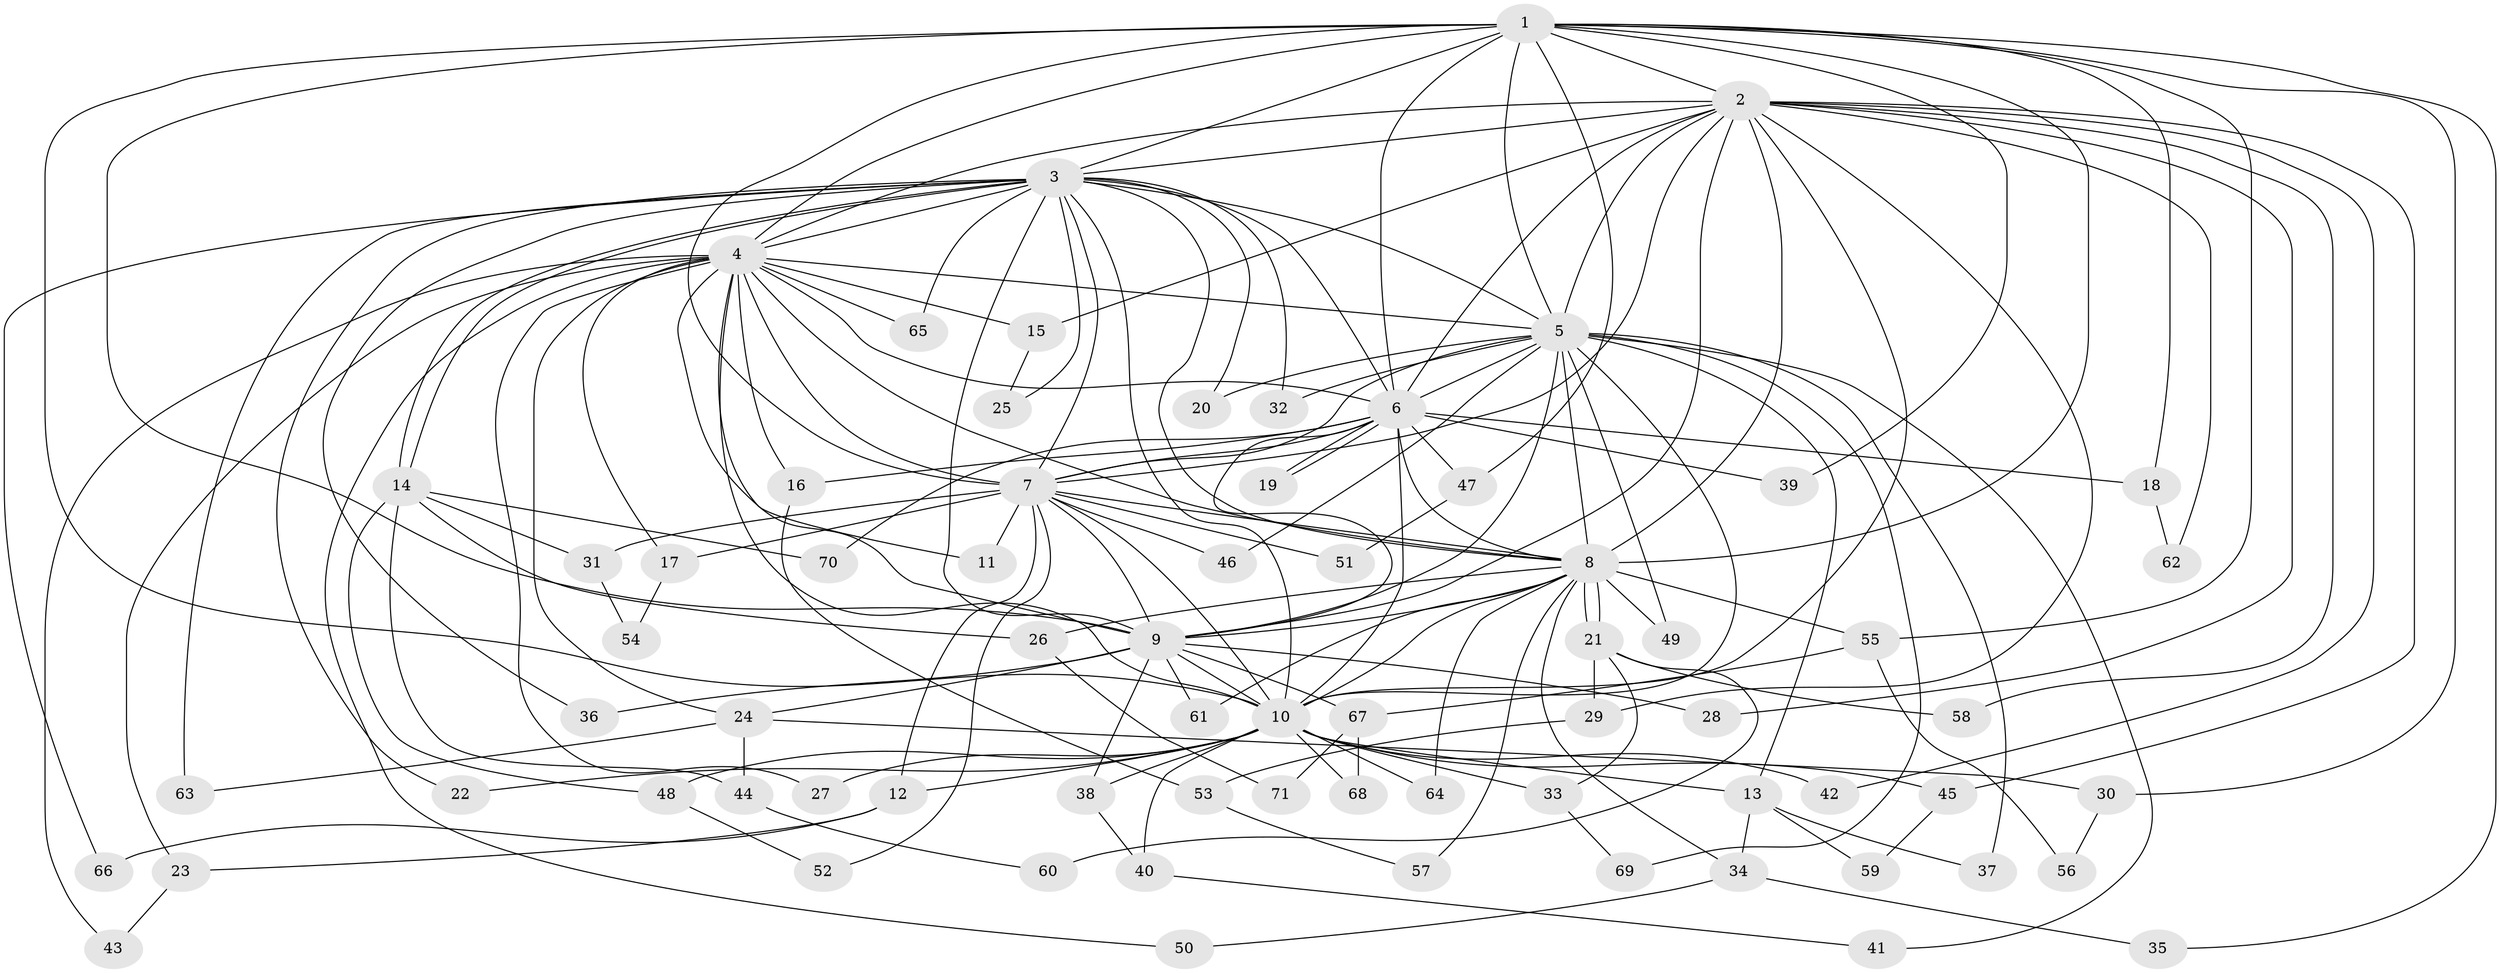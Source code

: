 // coarse degree distribution, {19: 0.038461538461538464, 20: 0.019230769230769232, 14: 0.019230769230769232, 13: 0.019230769230769232, 11: 0.019230769230769232, 16: 0.019230769230769232, 2: 0.46153846153846156, 4: 0.11538461538461539, 5: 0.038461538461538464, 8: 0.019230769230769232, 3: 0.21153846153846154, 1: 0.019230769230769232}
// Generated by graph-tools (version 1.1) at 2025/41/03/06/25 10:41:38]
// undirected, 71 vertices, 167 edges
graph export_dot {
graph [start="1"]
  node [color=gray90,style=filled];
  1;
  2;
  3;
  4;
  5;
  6;
  7;
  8;
  9;
  10;
  11;
  12;
  13;
  14;
  15;
  16;
  17;
  18;
  19;
  20;
  21;
  22;
  23;
  24;
  25;
  26;
  27;
  28;
  29;
  30;
  31;
  32;
  33;
  34;
  35;
  36;
  37;
  38;
  39;
  40;
  41;
  42;
  43;
  44;
  45;
  46;
  47;
  48;
  49;
  50;
  51;
  52;
  53;
  54;
  55;
  56;
  57;
  58;
  59;
  60;
  61;
  62;
  63;
  64;
  65;
  66;
  67;
  68;
  69;
  70;
  71;
  1 -- 2;
  1 -- 3;
  1 -- 4;
  1 -- 5;
  1 -- 6;
  1 -- 7;
  1 -- 8;
  1 -- 9;
  1 -- 10;
  1 -- 18;
  1 -- 30;
  1 -- 35;
  1 -- 39;
  1 -- 47;
  1 -- 55;
  2 -- 3;
  2 -- 4;
  2 -- 5;
  2 -- 6;
  2 -- 7;
  2 -- 8;
  2 -- 9;
  2 -- 10;
  2 -- 15;
  2 -- 28;
  2 -- 29;
  2 -- 42;
  2 -- 45;
  2 -- 58;
  2 -- 62;
  3 -- 4;
  3 -- 5;
  3 -- 6;
  3 -- 7;
  3 -- 8;
  3 -- 9;
  3 -- 10;
  3 -- 14;
  3 -- 14;
  3 -- 20;
  3 -- 22;
  3 -- 25;
  3 -- 32;
  3 -- 36;
  3 -- 63;
  3 -- 65;
  3 -- 66;
  4 -- 5;
  4 -- 6;
  4 -- 7;
  4 -- 8;
  4 -- 9;
  4 -- 10;
  4 -- 11;
  4 -- 15;
  4 -- 16;
  4 -- 17;
  4 -- 23;
  4 -- 24;
  4 -- 27;
  4 -- 43;
  4 -- 50;
  4 -- 65;
  5 -- 6;
  5 -- 7;
  5 -- 8;
  5 -- 9;
  5 -- 10;
  5 -- 13;
  5 -- 20;
  5 -- 32;
  5 -- 37;
  5 -- 41;
  5 -- 46;
  5 -- 49;
  5 -- 69;
  6 -- 7;
  6 -- 8;
  6 -- 9;
  6 -- 10;
  6 -- 16;
  6 -- 18;
  6 -- 19;
  6 -- 19;
  6 -- 39;
  6 -- 47;
  6 -- 70;
  7 -- 8;
  7 -- 9;
  7 -- 10;
  7 -- 11;
  7 -- 12;
  7 -- 17;
  7 -- 31;
  7 -- 46;
  7 -- 51;
  7 -- 52;
  8 -- 9;
  8 -- 10;
  8 -- 21;
  8 -- 21;
  8 -- 26;
  8 -- 34;
  8 -- 49;
  8 -- 55;
  8 -- 57;
  8 -- 61;
  8 -- 64;
  9 -- 10;
  9 -- 24;
  9 -- 28;
  9 -- 36;
  9 -- 38;
  9 -- 61;
  9 -- 67;
  10 -- 12;
  10 -- 13;
  10 -- 22;
  10 -- 27;
  10 -- 33;
  10 -- 38;
  10 -- 40;
  10 -- 42;
  10 -- 45;
  10 -- 48;
  10 -- 64;
  10 -- 68;
  12 -- 23;
  12 -- 66;
  13 -- 34;
  13 -- 37;
  13 -- 59;
  14 -- 26;
  14 -- 31;
  14 -- 44;
  14 -- 48;
  14 -- 70;
  15 -- 25;
  16 -- 53;
  17 -- 54;
  18 -- 62;
  21 -- 29;
  21 -- 33;
  21 -- 58;
  21 -- 60;
  23 -- 43;
  24 -- 30;
  24 -- 44;
  24 -- 63;
  26 -- 71;
  29 -- 53;
  30 -- 56;
  31 -- 54;
  33 -- 69;
  34 -- 35;
  34 -- 50;
  38 -- 40;
  40 -- 41;
  44 -- 60;
  45 -- 59;
  47 -- 51;
  48 -- 52;
  53 -- 57;
  55 -- 56;
  55 -- 67;
  67 -- 68;
  67 -- 71;
}
